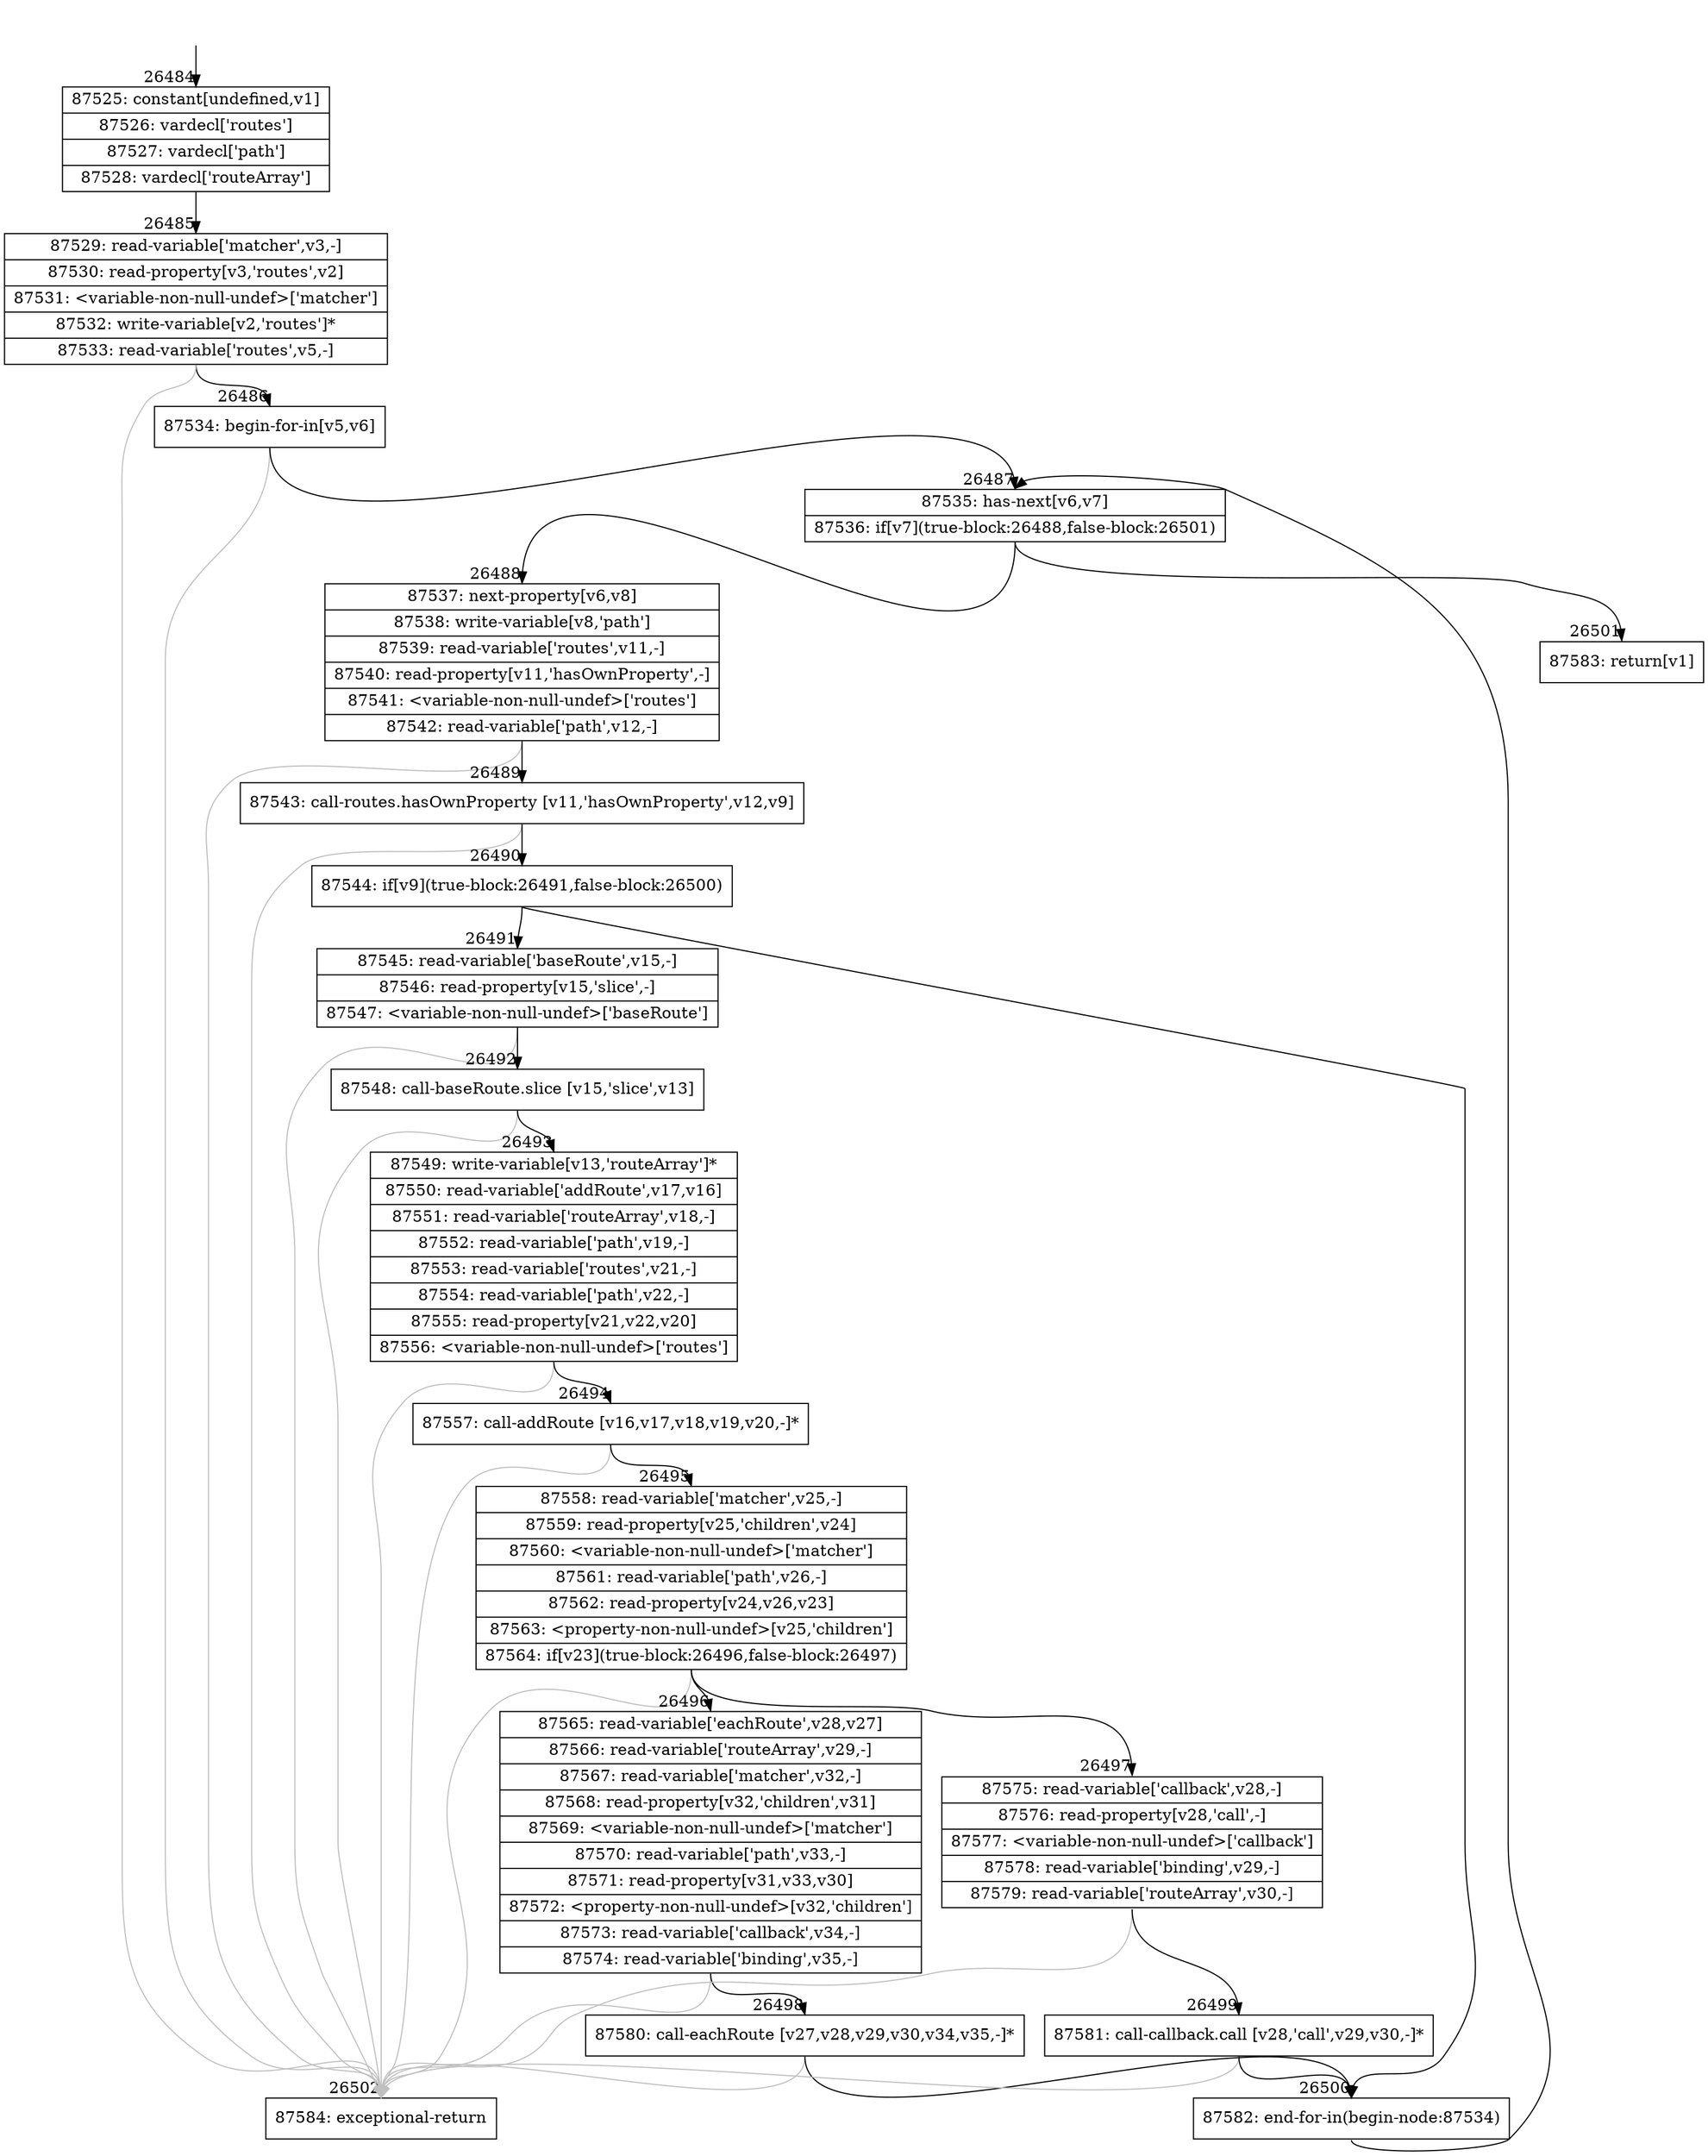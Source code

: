 digraph {
rankdir="TD"
BB_entry2317[shape=none,label=""];
BB_entry2317 -> BB26484 [tailport=s, headport=n, headlabel="    26484"]
BB26484 [shape=record label="{87525: constant[undefined,v1]|87526: vardecl['routes']|87527: vardecl['path']|87528: vardecl['routeArray']}" ] 
BB26484 -> BB26485 [tailport=s, headport=n, headlabel="      26485"]
BB26485 [shape=record label="{87529: read-variable['matcher',v3,-]|87530: read-property[v3,'routes',v2]|87531: \<variable-non-null-undef\>['matcher']|87532: write-variable[v2,'routes']*|87533: read-variable['routes',v5,-]}" ] 
BB26485 -> BB26486 [tailport=s, headport=n, headlabel="      26486"]
BB26485 -> BB26502 [tailport=s, headport=n, color=gray, headlabel="      26502"]
BB26486 [shape=record label="{87534: begin-for-in[v5,v6]}" ] 
BB26486 -> BB26487 [tailport=s, headport=n, headlabel="      26487"]
BB26486 -> BB26502 [tailport=s, headport=n, color=gray]
BB26487 [shape=record label="{87535: has-next[v6,v7]|87536: if[v7](true-block:26488,false-block:26501)}" ] 
BB26487 -> BB26488 [tailport=s, headport=n, headlabel="      26488"]
BB26487 -> BB26501 [tailport=s, headport=n, headlabel="      26501"]
BB26488 [shape=record label="{87537: next-property[v6,v8]|87538: write-variable[v8,'path']|87539: read-variable['routes',v11,-]|87540: read-property[v11,'hasOwnProperty',-]|87541: \<variable-non-null-undef\>['routes']|87542: read-variable['path',v12,-]}" ] 
BB26488 -> BB26489 [tailport=s, headport=n, headlabel="      26489"]
BB26488 -> BB26502 [tailport=s, headport=n, color=gray]
BB26489 [shape=record label="{87543: call-routes.hasOwnProperty [v11,'hasOwnProperty',v12,v9]}" ] 
BB26489 -> BB26490 [tailport=s, headport=n, headlabel="      26490"]
BB26489 -> BB26502 [tailport=s, headport=n, color=gray]
BB26490 [shape=record label="{87544: if[v9](true-block:26491,false-block:26500)}" ] 
BB26490 -> BB26491 [tailport=s, headport=n, headlabel="      26491"]
BB26490 -> BB26500 [tailport=s, headport=n, headlabel="      26500"]
BB26491 [shape=record label="{87545: read-variable['baseRoute',v15,-]|87546: read-property[v15,'slice',-]|87547: \<variable-non-null-undef\>['baseRoute']}" ] 
BB26491 -> BB26492 [tailport=s, headport=n, headlabel="      26492"]
BB26491 -> BB26502 [tailport=s, headport=n, color=gray]
BB26492 [shape=record label="{87548: call-baseRoute.slice [v15,'slice',v13]}" ] 
BB26492 -> BB26493 [tailport=s, headport=n, headlabel="      26493"]
BB26492 -> BB26502 [tailport=s, headport=n, color=gray]
BB26493 [shape=record label="{87549: write-variable[v13,'routeArray']*|87550: read-variable['addRoute',v17,v16]|87551: read-variable['routeArray',v18,-]|87552: read-variable['path',v19,-]|87553: read-variable['routes',v21,-]|87554: read-variable['path',v22,-]|87555: read-property[v21,v22,v20]|87556: \<variable-non-null-undef\>['routes']}" ] 
BB26493 -> BB26494 [tailport=s, headport=n, headlabel="      26494"]
BB26493 -> BB26502 [tailport=s, headport=n, color=gray]
BB26494 [shape=record label="{87557: call-addRoute [v16,v17,v18,v19,v20,-]*}" ] 
BB26494 -> BB26495 [tailport=s, headport=n, headlabel="      26495"]
BB26494 -> BB26502 [tailport=s, headport=n, color=gray]
BB26495 [shape=record label="{87558: read-variable['matcher',v25,-]|87559: read-property[v25,'children',v24]|87560: \<variable-non-null-undef\>['matcher']|87561: read-variable['path',v26,-]|87562: read-property[v24,v26,v23]|87563: \<property-non-null-undef\>[v25,'children']|87564: if[v23](true-block:26496,false-block:26497)}" ] 
BB26495 -> BB26496 [tailport=s, headport=n, headlabel="      26496"]
BB26495 -> BB26497 [tailport=s, headport=n, headlabel="      26497"]
BB26495 -> BB26502 [tailport=s, headport=n, color=gray]
BB26496 [shape=record label="{87565: read-variable['eachRoute',v28,v27]|87566: read-variable['routeArray',v29,-]|87567: read-variable['matcher',v32,-]|87568: read-property[v32,'children',v31]|87569: \<variable-non-null-undef\>['matcher']|87570: read-variable['path',v33,-]|87571: read-property[v31,v33,v30]|87572: \<property-non-null-undef\>[v32,'children']|87573: read-variable['callback',v34,-]|87574: read-variable['binding',v35,-]}" ] 
BB26496 -> BB26498 [tailport=s, headport=n, headlabel="      26498"]
BB26496 -> BB26502 [tailport=s, headport=n, color=gray]
BB26497 [shape=record label="{87575: read-variable['callback',v28,-]|87576: read-property[v28,'call',-]|87577: \<variable-non-null-undef\>['callback']|87578: read-variable['binding',v29,-]|87579: read-variable['routeArray',v30,-]}" ] 
BB26497 -> BB26499 [tailport=s, headport=n, headlabel="      26499"]
BB26497 -> BB26502 [tailport=s, headport=n, color=gray]
BB26498 [shape=record label="{87580: call-eachRoute [v27,v28,v29,v30,v34,v35,-]*}" ] 
BB26498 -> BB26500 [tailport=s, headport=n]
BB26498 -> BB26502 [tailport=s, headport=n, color=gray]
BB26499 [shape=record label="{87581: call-callback.call [v28,'call',v29,v30,-]*}" ] 
BB26499 -> BB26500 [tailport=s, headport=n]
BB26499 -> BB26502 [tailport=s, headport=n, color=gray]
BB26500 [shape=record label="{87582: end-for-in(begin-node:87534)}" ] 
BB26500 -> BB26487 [tailport=s, headport=n]
BB26501 [shape=record label="{87583: return[v1]}" ] 
BB26502 [shape=record label="{87584: exceptional-return}" ] 
//#$~ 48118
}
